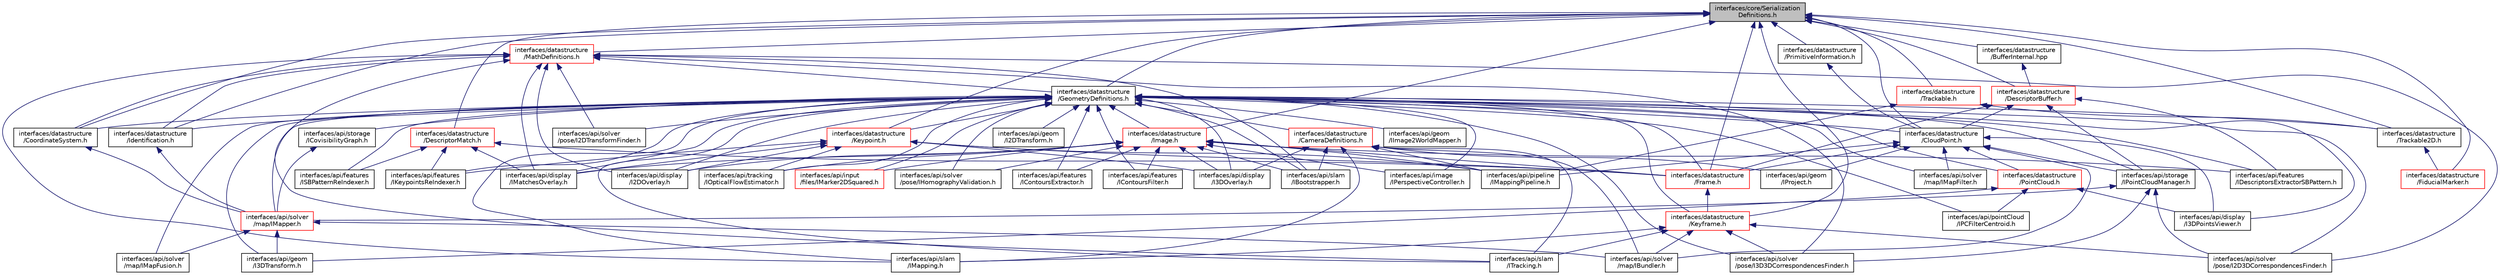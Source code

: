 digraph "interfaces/core/SerializationDefinitions.h"
{
  edge [fontname="Helvetica",fontsize="10",labelfontname="Helvetica",labelfontsize="10"];
  node [fontname="Helvetica",fontsize="10",shape=record];
  Node14 [label="interfaces/core/Serialization\lDefinitions.h",height=0.2,width=0.4,color="black", fillcolor="grey75", style="filled", fontcolor="black"];
  Node14 -> Node15 [dir="back",color="midnightblue",fontsize="10",style="solid",fontname="Helvetica"];
  Node15 [label="interfaces/datastructure\l/BufferInternal.hpp",height=0.2,width=0.4,color="black", fillcolor="white", style="filled",URL="$_buffer_internal_8hpp_source.html"];
  Node15 -> Node16 [dir="back",color="midnightblue",fontsize="10",style="solid",fontname="Helvetica"];
  Node16 [label="interfaces/datastructure\l/DescriptorBuffer.h",height=0.2,width=0.4,color="red", fillcolor="white", style="filled",URL="$_descriptor_buffer_8h_source.html"];
  Node16 -> Node21 [dir="back",color="midnightblue",fontsize="10",style="solid",fontname="Helvetica"];
  Node21 [label="interfaces/api/features\l/IDescriptorsExtractorSBPattern.h",height=0.2,width=0.4,color="black", fillcolor="white", style="filled",URL="$_i_descriptors_extractor_s_b_pattern_8h_source.html"];
  Node16 -> Node22 [dir="back",color="midnightblue",fontsize="10",style="solid",fontname="Helvetica"];
  Node22 [label="interfaces/api/storage\l/IPointCloudManager.h",height=0.2,width=0.4,color="black", fillcolor="white", style="filled",URL="$_i_point_cloud_manager_8h_source.html"];
  Node22 -> Node23 [dir="back",color="midnightblue",fontsize="10",style="solid",fontname="Helvetica"];
  Node23 [label="interfaces/api/solver\l/map/IMapper.h",height=0.2,width=0.4,color="red", fillcolor="white", style="filled",URL="$_i_mapper_8h_source.html"];
  Node23 -> Node24 [dir="back",color="midnightblue",fontsize="10",style="solid",fontname="Helvetica"];
  Node24 [label="interfaces/api/geom\l/I3DTransform.h",height=0.2,width=0.4,color="black", fillcolor="white", style="filled",URL="$_i3_d_transform_8h_source.html"];
  Node23 -> Node26 [dir="back",color="midnightblue",fontsize="10",style="solid",fontname="Helvetica"];
  Node26 [label="interfaces/api/solver\l/map/IBundler.h",height=0.2,width=0.4,color="black", fillcolor="white", style="filled",URL="$_i_bundler_8h_source.html"];
  Node23 -> Node27 [dir="back",color="midnightblue",fontsize="10",style="solid",fontname="Helvetica"];
  Node27 [label="interfaces/api/solver\l/map/IMapFusion.h",height=0.2,width=0.4,color="black", fillcolor="white", style="filled",URL="$_i_map_fusion_8h_source.html"];
  Node22 -> Node28 [dir="back",color="midnightblue",fontsize="10",style="solid",fontname="Helvetica"];
  Node28 [label="interfaces/api/solver\l/pose/I2D3DCorrespondencesFinder.h",height=0.2,width=0.4,color="black", fillcolor="white", style="filled",URL="$_i2_d3_d_correspondences_finder_8h_source.html"];
  Node22 -> Node29 [dir="back",color="midnightblue",fontsize="10",style="solid",fontname="Helvetica"];
  Node29 [label="interfaces/api/solver\l/pose/I3D3DCorrespondencesFinder.h",height=0.2,width=0.4,color="black", fillcolor="white", style="filled",URL="$_i3_d3_d_correspondences_finder_8h_source.html"];
  Node16 -> Node30 [dir="back",color="midnightblue",fontsize="10",style="solid",fontname="Helvetica"];
  Node30 [label="interfaces/datastructure\l/CloudPoint.h",height=0.2,width=0.4,color="black", fillcolor="white", style="filled",URL="$_cloud_point_8h_source.html"];
  Node30 -> Node31 [dir="back",color="midnightblue",fontsize="10",style="solid",fontname="Helvetica"];
  Node31 [label="interfaces/api/display\l/I3DPointsViewer.h",height=0.2,width=0.4,color="black", fillcolor="white", style="filled",URL="$_i3_d_points_viewer_8h_source.html"];
  Node30 -> Node32 [dir="back",color="midnightblue",fontsize="10",style="solid",fontname="Helvetica"];
  Node32 [label="interfaces/api/geom\l/IProject.h",height=0.2,width=0.4,color="black", fillcolor="white", style="filled",URL="$_i_project_8h_source.html"];
  Node30 -> Node33 [dir="back",color="midnightblue",fontsize="10",style="solid",fontname="Helvetica"];
  Node33 [label="interfaces/api/pipeline\l/IMappingPipeline.h",height=0.2,width=0.4,color="black", fillcolor="white", style="filled",URL="$_i_mapping_pipeline_8h_source.html"];
  Node30 -> Node26 [dir="back",color="midnightblue",fontsize="10",style="solid",fontname="Helvetica"];
  Node30 -> Node34 [dir="back",color="midnightblue",fontsize="10",style="solid",fontname="Helvetica"];
  Node34 [label="interfaces/api/solver\l/map/IMapFilter.h",height=0.2,width=0.4,color="black", fillcolor="white", style="filled",URL="$_i_map_filter_8h_source.html"];
  Node30 -> Node22 [dir="back",color="midnightblue",fontsize="10",style="solid",fontname="Helvetica"];
  Node30 -> Node35 [dir="back",color="midnightblue",fontsize="10",style="solid",fontname="Helvetica"];
  Node35 [label="interfaces/datastructure\l/Frame.h",height=0.2,width=0.4,color="red", fillcolor="white", style="filled",URL="$_frame_8h_source.html"];
  Node35 -> Node38 [dir="back",color="midnightblue",fontsize="10",style="solid",fontname="Helvetica"];
  Node38 [label="interfaces/datastructure\l/Keyframe.h",height=0.2,width=0.4,color="red", fillcolor="white", style="filled",URL="$_keyframe_8h_source.html"];
  Node38 -> Node41 [dir="back",color="midnightblue",fontsize="10",style="solid",fontname="Helvetica"];
  Node41 [label="interfaces/api/slam\l/IMapping.h",height=0.2,width=0.4,color="black", fillcolor="white", style="filled",URL="$_i_mapping_8h_source.html"];
  Node38 -> Node42 [dir="back",color="midnightblue",fontsize="10",style="solid",fontname="Helvetica"];
  Node42 [label="interfaces/api/slam\l/ITracking.h",height=0.2,width=0.4,color="black", fillcolor="white", style="filled",URL="$_i_tracking_8h_source.html"];
  Node38 -> Node26 [dir="back",color="midnightblue",fontsize="10",style="solid",fontname="Helvetica"];
  Node38 -> Node28 [dir="back",color="midnightblue",fontsize="10",style="solid",fontname="Helvetica"];
  Node38 -> Node29 [dir="back",color="midnightblue",fontsize="10",style="solid",fontname="Helvetica"];
  Node30 -> Node47 [dir="back",color="midnightblue",fontsize="10",style="solid",fontname="Helvetica"];
  Node47 [label="interfaces/datastructure\l/PointCloud.h",height=0.2,width=0.4,color="red", fillcolor="white", style="filled",URL="$_point_cloud_8h_source.html"];
  Node47 -> Node31 [dir="back",color="midnightblue",fontsize="10",style="solid",fontname="Helvetica"];
  Node47 -> Node24 [dir="back",color="midnightblue",fontsize="10",style="solid",fontname="Helvetica"];
  Node47 -> Node52 [dir="back",color="midnightblue",fontsize="10",style="solid",fontname="Helvetica"];
  Node52 [label="interfaces/api/pointCloud\l/IPCFilterCentroid.h",height=0.2,width=0.4,color="black", fillcolor="white", style="filled",URL="$_i_p_c_filter_centroid_8h_source.html"];
  Node16 -> Node35 [dir="back",color="midnightblue",fontsize="10",style="solid",fontname="Helvetica"];
  Node14 -> Node30 [dir="back",color="midnightblue",fontsize="10",style="solid",fontname="Helvetica"];
  Node14 -> Node54 [dir="back",color="midnightblue",fontsize="10",style="solid",fontname="Helvetica"];
  Node54 [label="interfaces/datastructure\l/CoordinateSystem.h",height=0.2,width=0.4,color="black", fillcolor="white", style="filled",URL="$_coordinate_system_8h_source.html"];
  Node54 -> Node23 [dir="back",color="midnightblue",fontsize="10",style="solid",fontname="Helvetica"];
  Node14 -> Node55 [dir="back",color="midnightblue",fontsize="10",style="solid",fontname="Helvetica"];
  Node55 [label="interfaces/datastructure\l/GeometryDefinitions.h",height=0.2,width=0.4,color="black", fillcolor="white", style="filled",URL="$_geometry_definitions_8h.html"];
  Node55 -> Node56 [dir="back",color="midnightblue",fontsize="10",style="solid",fontname="Helvetica"];
  Node56 [label="interfaces/api/display\l/I2DOverlay.h",height=0.2,width=0.4,color="black", fillcolor="white", style="filled",URL="$_i2_d_overlay_8h_source.html"];
  Node55 -> Node57 [dir="back",color="midnightblue",fontsize="10",style="solid",fontname="Helvetica"];
  Node57 [label="interfaces/api/display\l/I3DOverlay.h",height=0.2,width=0.4,color="black", fillcolor="white", style="filled",URL="$_i3_d_overlay_8h_source.html"];
  Node55 -> Node31 [dir="back",color="midnightblue",fontsize="10",style="solid",fontname="Helvetica"];
  Node55 -> Node58 [dir="back",color="midnightblue",fontsize="10",style="solid",fontname="Helvetica"];
  Node58 [label="interfaces/api/display\l/IMatchesOverlay.h",height=0.2,width=0.4,color="black", fillcolor="white", style="filled",URL="$_i_matches_overlay_8h_source.html"];
  Node55 -> Node59 [dir="back",color="midnightblue",fontsize="10",style="solid",fontname="Helvetica"];
  Node59 [label="interfaces/api/features\l/IContoursExtractor.h",height=0.2,width=0.4,color="black", fillcolor="white", style="filled",URL="$_i_contours_extractor_8h_source.html"];
  Node55 -> Node60 [dir="back",color="midnightblue",fontsize="10",style="solid",fontname="Helvetica"];
  Node60 [label="interfaces/api/features\l/IContoursFilter.h",height=0.2,width=0.4,color="black", fillcolor="white", style="filled",URL="$_i_contours_filter_8h_source.html"];
  Node55 -> Node21 [dir="back",color="midnightblue",fontsize="10",style="solid",fontname="Helvetica"];
  Node55 -> Node18 [dir="back",color="midnightblue",fontsize="10",style="solid",fontname="Helvetica"];
  Node18 [label="interfaces/api/features\l/IKeypointsReIndexer.h",height=0.2,width=0.4,color="black", fillcolor="white", style="filled",URL="$_i_keypoints_re_indexer_8h_source.html"];
  Node55 -> Node19 [dir="back",color="midnightblue",fontsize="10",style="solid",fontname="Helvetica"];
  Node19 [label="interfaces/api/features\l/ISBPatternReIndexer.h",height=0.2,width=0.4,color="black", fillcolor="white", style="filled",URL="$_i_s_b_pattern_re_indexer_8h_source.html"];
  Node55 -> Node61 [dir="back",color="midnightblue",fontsize="10",style="solid",fontname="Helvetica"];
  Node61 [label="interfaces/api/geom\l/I2DTransform.h",height=0.2,width=0.4,color="black", fillcolor="white", style="filled",URL="$_i2_d_transform_8h_source.html"];
  Node55 -> Node24 [dir="back",color="midnightblue",fontsize="10",style="solid",fontname="Helvetica"];
  Node55 -> Node62 [dir="back",color="midnightblue",fontsize="10",style="solid",fontname="Helvetica"];
  Node62 [label="interfaces/api/geom\l/IImage2WorldMapper.h",height=0.2,width=0.4,color="black", fillcolor="white", style="filled",URL="$_i_image2_world_mapper_8h_source.html"];
  Node55 -> Node63 [dir="back",color="midnightblue",fontsize="10",style="solid",fontname="Helvetica"];
  Node63 [label="interfaces/api/image\l/IPerspectiveController.h",height=0.2,width=0.4,color="black", fillcolor="white", style="filled",URL="$_i_perspective_controller_8h_source.html"];
  Node55 -> Node64 [dir="back",color="midnightblue",fontsize="10",style="solid",fontname="Helvetica"];
  Node64 [label="interfaces/api/input\l/files/IMarker2DSquared.h",height=0.2,width=0.4,color="red", fillcolor="white", style="filled",URL="$_i_marker2_d_squared_8h_source.html"];
  Node55 -> Node52 [dir="back",color="midnightblue",fontsize="10",style="solid",fontname="Helvetica"];
  Node55 -> Node68 [dir="back",color="midnightblue",fontsize="10",style="solid",fontname="Helvetica"];
  Node68 [label="interfaces/api/slam\l/IBootstrapper.h",height=0.2,width=0.4,color="black", fillcolor="white", style="filled",URL="$_i_bootstrapper_8h_source.html"];
  Node55 -> Node41 [dir="back",color="midnightblue",fontsize="10",style="solid",fontname="Helvetica"];
  Node55 -> Node42 [dir="back",color="midnightblue",fontsize="10",style="solid",fontname="Helvetica"];
  Node55 -> Node34 [dir="back",color="midnightblue",fontsize="10",style="solid",fontname="Helvetica"];
  Node55 -> Node27 [dir="back",color="midnightblue",fontsize="10",style="solid",fontname="Helvetica"];
  Node55 -> Node23 [dir="back",color="midnightblue",fontsize="10",style="solid",fontname="Helvetica"];
  Node55 -> Node28 [dir="back",color="midnightblue",fontsize="10",style="solid",fontname="Helvetica"];
  Node55 -> Node69 [dir="back",color="midnightblue",fontsize="10",style="solid",fontname="Helvetica"];
  Node69 [label="interfaces/api/solver\l/pose/I2DTransformFinder.h",height=0.2,width=0.4,color="black", fillcolor="white", style="filled",URL="$_i2_d_transform_finder_8h_source.html"];
  Node55 -> Node29 [dir="back",color="midnightblue",fontsize="10",style="solid",fontname="Helvetica"];
  Node55 -> Node70 [dir="back",color="midnightblue",fontsize="10",style="solid",fontname="Helvetica"];
  Node70 [label="interfaces/api/solver\l/pose/IHomographyValidation.h",height=0.2,width=0.4,color="black", fillcolor="white", style="filled",URL="$_i_homography_validation_8h_source.html"];
  Node55 -> Node71 [dir="back",color="midnightblue",fontsize="10",style="solid",fontname="Helvetica"];
  Node71 [label="interfaces/api/storage\l/ICovisibilityGraph.h",height=0.2,width=0.4,color="black", fillcolor="white", style="filled",URL="$_i_covisibility_graph_8h_source.html"];
  Node71 -> Node23 [dir="back",color="midnightblue",fontsize="10",style="solid",fontname="Helvetica"];
  Node55 -> Node22 [dir="back",color="midnightblue",fontsize="10",style="solid",fontname="Helvetica"];
  Node55 -> Node72 [dir="back",color="midnightblue",fontsize="10",style="solid",fontname="Helvetica"];
  Node72 [label="interfaces/api/tracking\l/IOpticalFlowEstimator.h",height=0.2,width=0.4,color="black", fillcolor="white", style="filled",URL="$_i_optical_flow_estimator_8h_source.html"];
  Node55 -> Node73 [dir="back",color="midnightblue",fontsize="10",style="solid",fontname="Helvetica"];
  Node73 [label="interfaces/datastructure\l/CameraDefinitions.h",height=0.2,width=0.4,color="red", fillcolor="white", style="filled",URL="$_camera_definitions_8h.html"];
  Node73 -> Node57 [dir="back",color="midnightblue",fontsize="10",style="solid",fontname="Helvetica"];
  Node73 -> Node32 [dir="back",color="midnightblue",fontsize="10",style="solid",fontname="Helvetica"];
  Node73 -> Node33 [dir="back",color="midnightblue",fontsize="10",style="solid",fontname="Helvetica"];
  Node73 -> Node68 [dir="back",color="midnightblue",fontsize="10",style="solid",fontname="Helvetica"];
  Node73 -> Node41 [dir="back",color="midnightblue",fontsize="10",style="solid",fontname="Helvetica"];
  Node73 -> Node42 [dir="back",color="midnightblue",fontsize="10",style="solid",fontname="Helvetica"];
  Node73 -> Node26 [dir="back",color="midnightblue",fontsize="10",style="solid",fontname="Helvetica"];
  Node55 -> Node30 [dir="back",color="midnightblue",fontsize="10",style="solid",fontname="Helvetica"];
  Node55 -> Node54 [dir="back",color="midnightblue",fontsize="10",style="solid",fontname="Helvetica"];
  Node55 -> Node35 [dir="back",color="midnightblue",fontsize="10",style="solid",fontname="Helvetica"];
  Node55 -> Node84 [dir="back",color="midnightblue",fontsize="10",style="solid",fontname="Helvetica"];
  Node84 [label="interfaces/datastructure\l/Identification.h",height=0.2,width=0.4,color="black", fillcolor="white", style="filled",URL="$_identification_8h_source.html"];
  Node84 -> Node23 [dir="back",color="midnightblue",fontsize="10",style="solid",fontname="Helvetica"];
  Node55 -> Node85 [dir="back",color="midnightblue",fontsize="10",style="solid",fontname="Helvetica"];
  Node85 [label="interfaces/datastructure\l/Image.h",height=0.2,width=0.4,color="red", fillcolor="white", style="filled",URL="$_image_8h_source.html"];
  Node85 -> Node56 [dir="back",color="midnightblue",fontsize="10",style="solid",fontname="Helvetica"];
  Node85 -> Node57 [dir="back",color="midnightblue",fontsize="10",style="solid",fontname="Helvetica"];
  Node85 -> Node58 [dir="back",color="midnightblue",fontsize="10",style="solid",fontname="Helvetica"];
  Node85 -> Node59 [dir="back",color="midnightblue",fontsize="10",style="solid",fontname="Helvetica"];
  Node85 -> Node60 [dir="back",color="midnightblue",fontsize="10",style="solid",fontname="Helvetica"];
  Node85 -> Node21 [dir="back",color="midnightblue",fontsize="10",style="solid",fontname="Helvetica"];
  Node85 -> Node63 [dir="back",color="midnightblue",fontsize="10",style="solid",fontname="Helvetica"];
  Node85 -> Node64 [dir="back",color="midnightblue",fontsize="10",style="solid",fontname="Helvetica"];
  Node85 -> Node33 [dir="back",color="midnightblue",fontsize="10",style="solid",fontname="Helvetica"];
  Node85 -> Node68 [dir="back",color="midnightblue",fontsize="10",style="solid",fontname="Helvetica"];
  Node85 -> Node70 [dir="back",color="midnightblue",fontsize="10",style="solid",fontname="Helvetica"];
  Node85 -> Node72 [dir="back",color="midnightblue",fontsize="10",style="solid",fontname="Helvetica"];
  Node85 -> Node35 [dir="back",color="midnightblue",fontsize="10",style="solid",fontname="Helvetica"];
  Node55 -> Node38 [dir="back",color="midnightblue",fontsize="10",style="solid",fontname="Helvetica"];
  Node55 -> Node96 [dir="back",color="midnightblue",fontsize="10",style="solid",fontname="Helvetica"];
  Node96 [label="interfaces/datastructure\l/Keypoint.h",height=0.2,width=0.4,color="red", fillcolor="white", style="filled",URL="$_keypoint_8h_source.html"];
  Node96 -> Node56 [dir="back",color="midnightblue",fontsize="10",style="solid",fontname="Helvetica"];
  Node96 -> Node57 [dir="back",color="midnightblue",fontsize="10",style="solid",fontname="Helvetica"];
  Node96 -> Node58 [dir="back",color="midnightblue",fontsize="10",style="solid",fontname="Helvetica"];
  Node96 -> Node18 [dir="back",color="midnightblue",fontsize="10",style="solid",fontname="Helvetica"];
  Node96 -> Node33 [dir="back",color="midnightblue",fontsize="10",style="solid",fontname="Helvetica"];
  Node96 -> Node72 [dir="back",color="midnightblue",fontsize="10",style="solid",fontname="Helvetica"];
  Node96 -> Node35 [dir="back",color="midnightblue",fontsize="10",style="solid",fontname="Helvetica"];
  Node55 -> Node47 [dir="back",color="midnightblue",fontsize="10",style="solid",fontname="Helvetica"];
  Node55 -> Node97 [dir="back",color="midnightblue",fontsize="10",style="solid",fontname="Helvetica"];
  Node97 [label="interfaces/datastructure\l/Trackable2D.h",height=0.2,width=0.4,color="black", fillcolor="white", style="filled",URL="$_trackable2_d_8h_source.html"];
  Node97 -> Node98 [dir="back",color="midnightblue",fontsize="10",style="solid",fontname="Helvetica"];
  Node98 [label="interfaces/datastructure\l/FiducialMarker.h",height=0.2,width=0.4,color="red", fillcolor="white", style="filled",URL="$_fiducial_marker_8h_source.html"];
  Node14 -> Node16 [dir="back",color="midnightblue",fontsize="10",style="solid",fontname="Helvetica"];
  Node14 -> Node99 [dir="back",color="midnightblue",fontsize="10",style="solid",fontname="Helvetica"];
  Node99 [label="interfaces/datastructure\l/DescriptorMatch.h",height=0.2,width=0.4,color="red", fillcolor="white", style="filled",URL="$_descriptor_match_8h_source.html"];
  Node99 -> Node58 [dir="back",color="midnightblue",fontsize="10",style="solid",fontname="Helvetica"];
  Node99 -> Node18 [dir="back",color="midnightblue",fontsize="10",style="solid",fontname="Helvetica"];
  Node99 -> Node19 [dir="back",color="midnightblue",fontsize="10",style="solid",fontname="Helvetica"];
  Node99 -> Node35 [dir="back",color="midnightblue",fontsize="10",style="solid",fontname="Helvetica"];
  Node14 -> Node98 [dir="back",color="midnightblue",fontsize="10",style="solid",fontname="Helvetica"];
  Node14 -> Node35 [dir="back",color="midnightblue",fontsize="10",style="solid",fontname="Helvetica"];
  Node14 -> Node84 [dir="back",color="midnightblue",fontsize="10",style="solid",fontname="Helvetica"];
  Node14 -> Node85 [dir="back",color="midnightblue",fontsize="10",style="solid",fontname="Helvetica"];
  Node14 -> Node38 [dir="back",color="midnightblue",fontsize="10",style="solid",fontname="Helvetica"];
  Node14 -> Node96 [dir="back",color="midnightblue",fontsize="10",style="solid",fontname="Helvetica"];
  Node14 -> Node100 [dir="back",color="midnightblue",fontsize="10",style="solid",fontname="Helvetica"];
  Node100 [label="interfaces/datastructure\l/MathDefinitions.h",height=0.2,width=0.4,color="red", fillcolor="white", style="filled",URL="$_math_definitions_8h.html"];
  Node100 -> Node56 [dir="back",color="midnightblue",fontsize="10",style="solid",fontname="Helvetica"];
  Node100 -> Node58 [dir="back",color="midnightblue",fontsize="10",style="solid",fontname="Helvetica"];
  Node100 -> Node68 [dir="back",color="midnightblue",fontsize="10",style="solid",fontname="Helvetica"];
  Node100 -> Node41 [dir="back",color="midnightblue",fontsize="10",style="solid",fontname="Helvetica"];
  Node100 -> Node42 [dir="back",color="midnightblue",fontsize="10",style="solid",fontname="Helvetica"];
  Node100 -> Node28 [dir="back",color="midnightblue",fontsize="10",style="solid",fontname="Helvetica"];
  Node100 -> Node69 [dir="back",color="midnightblue",fontsize="10",style="solid",fontname="Helvetica"];
  Node100 -> Node29 [dir="back",color="midnightblue",fontsize="10",style="solid",fontname="Helvetica"];
  Node100 -> Node55 [dir="back",color="midnightblue",fontsize="10",style="solid",fontname="Helvetica"];
  Node100 -> Node54 [dir="back",color="midnightblue",fontsize="10",style="solid",fontname="Helvetica"];
  Node100 -> Node84 [dir="back",color="midnightblue",fontsize="10",style="solid",fontname="Helvetica"];
  Node14 -> Node104 [dir="back",color="midnightblue",fontsize="10",style="solid",fontname="Helvetica"];
  Node104 [label="interfaces/datastructure\l/PrimitiveInformation.h",height=0.2,width=0.4,color="black", fillcolor="white", style="filled",URL="$_primitive_information_8h_source.html"];
  Node104 -> Node30 [dir="back",color="midnightblue",fontsize="10",style="solid",fontname="Helvetica"];
  Node14 -> Node105 [dir="back",color="midnightblue",fontsize="10",style="solid",fontname="Helvetica"];
  Node105 [label="interfaces/datastructure\l/Trackable.h",height=0.2,width=0.4,color="red", fillcolor="white", style="filled",URL="$_trackable_8h_source.html"];
  Node105 -> Node33 [dir="back",color="midnightblue",fontsize="10",style="solid",fontname="Helvetica"];
  Node105 -> Node97 [dir="back",color="midnightblue",fontsize="10",style="solid",fontname="Helvetica"];
  Node14 -> Node97 [dir="back",color="midnightblue",fontsize="10",style="solid",fontname="Helvetica"];
}
